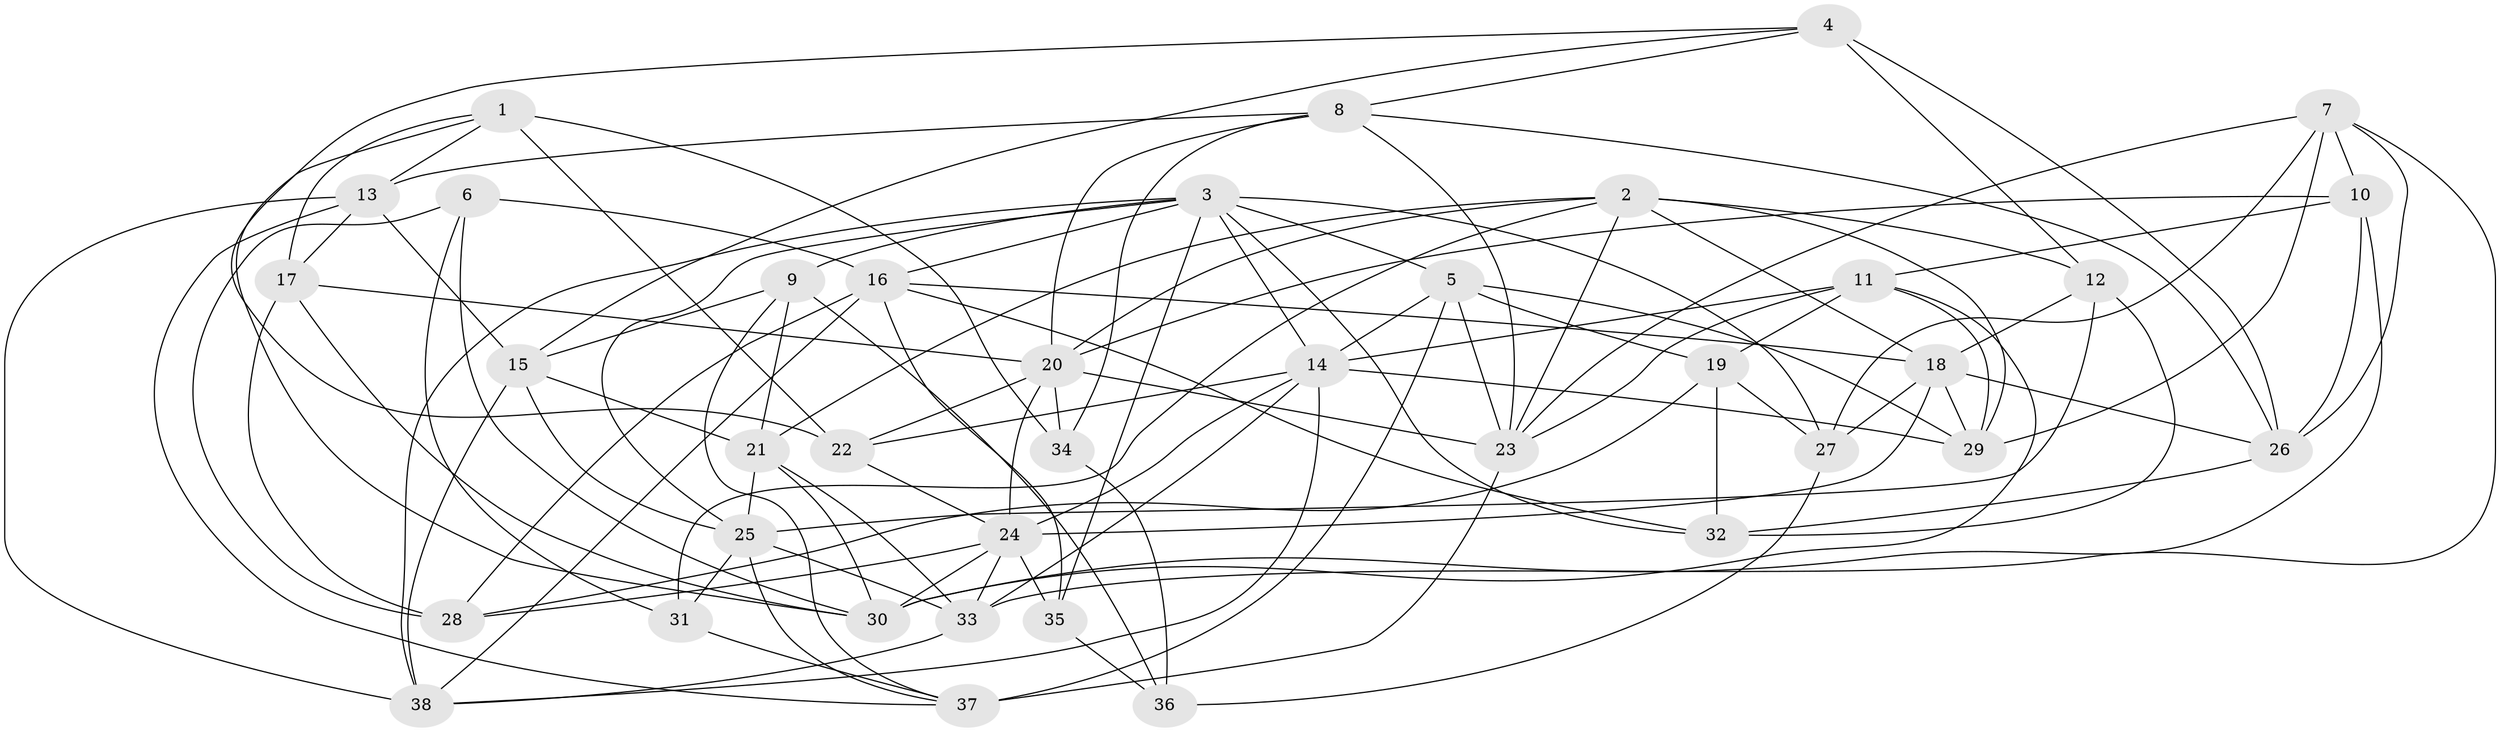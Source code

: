 // original degree distribution, {4: 1.0}
// Generated by graph-tools (version 1.1) at 2025/38/03/04/25 23:38:04]
// undirected, 38 vertices, 111 edges
graph export_dot {
  node [color=gray90,style=filled];
  1;
  2;
  3;
  4;
  5;
  6;
  7;
  8;
  9;
  10;
  11;
  12;
  13;
  14;
  15;
  16;
  17;
  18;
  19;
  20;
  21;
  22;
  23;
  24;
  25;
  26;
  27;
  28;
  29;
  30;
  31;
  32;
  33;
  34;
  35;
  36;
  37;
  38;
  1 -- 13 [weight=1.0];
  1 -- 17 [weight=1.0];
  1 -- 22 [weight=1.0];
  1 -- 30 [weight=1.0];
  1 -- 34 [weight=2.0];
  2 -- 12 [weight=1.0];
  2 -- 18 [weight=1.0];
  2 -- 20 [weight=1.0];
  2 -- 21 [weight=1.0];
  2 -- 23 [weight=1.0];
  2 -- 29 [weight=1.0];
  2 -- 31 [weight=2.0];
  3 -- 5 [weight=1.0];
  3 -- 9 [weight=1.0];
  3 -- 14 [weight=1.0];
  3 -- 16 [weight=1.0];
  3 -- 25 [weight=1.0];
  3 -- 27 [weight=1.0];
  3 -- 32 [weight=1.0];
  3 -- 35 [weight=2.0];
  3 -- 38 [weight=1.0];
  4 -- 8 [weight=1.0];
  4 -- 12 [weight=2.0];
  4 -- 15 [weight=1.0];
  4 -- 22 [weight=1.0];
  4 -- 26 [weight=1.0];
  5 -- 14 [weight=2.0];
  5 -- 19 [weight=1.0];
  5 -- 23 [weight=1.0];
  5 -- 29 [weight=1.0];
  5 -- 37 [weight=2.0];
  6 -- 16 [weight=1.0];
  6 -- 28 [weight=1.0];
  6 -- 30 [weight=1.0];
  6 -- 31 [weight=1.0];
  7 -- 10 [weight=1.0];
  7 -- 23 [weight=1.0];
  7 -- 26 [weight=1.0];
  7 -- 27 [weight=1.0];
  7 -- 29 [weight=1.0];
  7 -- 33 [weight=1.0];
  8 -- 13 [weight=1.0];
  8 -- 20 [weight=1.0];
  8 -- 23 [weight=1.0];
  8 -- 26 [weight=1.0];
  8 -- 34 [weight=1.0];
  9 -- 15 [weight=1.0];
  9 -- 21 [weight=1.0];
  9 -- 36 [weight=2.0];
  9 -- 37 [weight=1.0];
  10 -- 11 [weight=1.0];
  10 -- 20 [weight=1.0];
  10 -- 26 [weight=1.0];
  10 -- 30 [weight=2.0];
  11 -- 14 [weight=1.0];
  11 -- 19 [weight=1.0];
  11 -- 23 [weight=1.0];
  11 -- 29 [weight=1.0];
  11 -- 30 [weight=1.0];
  12 -- 18 [weight=1.0];
  12 -- 25 [weight=1.0];
  12 -- 32 [weight=1.0];
  13 -- 15 [weight=1.0];
  13 -- 17 [weight=1.0];
  13 -- 37 [weight=1.0];
  13 -- 38 [weight=1.0];
  14 -- 22 [weight=2.0];
  14 -- 24 [weight=1.0];
  14 -- 29 [weight=1.0];
  14 -- 33 [weight=1.0];
  14 -- 38 [weight=1.0];
  15 -- 21 [weight=1.0];
  15 -- 25 [weight=1.0];
  15 -- 38 [weight=1.0];
  16 -- 18 [weight=2.0];
  16 -- 28 [weight=1.0];
  16 -- 32 [weight=1.0];
  16 -- 35 [weight=1.0];
  16 -- 38 [weight=1.0];
  17 -- 20 [weight=1.0];
  17 -- 28 [weight=2.0];
  17 -- 30 [weight=1.0];
  18 -- 24 [weight=1.0];
  18 -- 26 [weight=1.0];
  18 -- 27 [weight=1.0];
  18 -- 29 [weight=1.0];
  19 -- 27 [weight=1.0];
  19 -- 28 [weight=1.0];
  19 -- 32 [weight=2.0];
  20 -- 22 [weight=1.0];
  20 -- 23 [weight=1.0];
  20 -- 24 [weight=1.0];
  20 -- 34 [weight=1.0];
  21 -- 25 [weight=1.0];
  21 -- 30 [weight=1.0];
  21 -- 33 [weight=1.0];
  22 -- 24 [weight=1.0];
  23 -- 37 [weight=2.0];
  24 -- 28 [weight=1.0];
  24 -- 30 [weight=1.0];
  24 -- 33 [weight=1.0];
  24 -- 35 [weight=1.0];
  25 -- 31 [weight=2.0];
  25 -- 33 [weight=1.0];
  25 -- 37 [weight=1.0];
  26 -- 32 [weight=1.0];
  27 -- 36 [weight=2.0];
  31 -- 37 [weight=1.0];
  33 -- 38 [weight=1.0];
  34 -- 36 [weight=2.0];
  35 -- 36 [weight=2.0];
}
